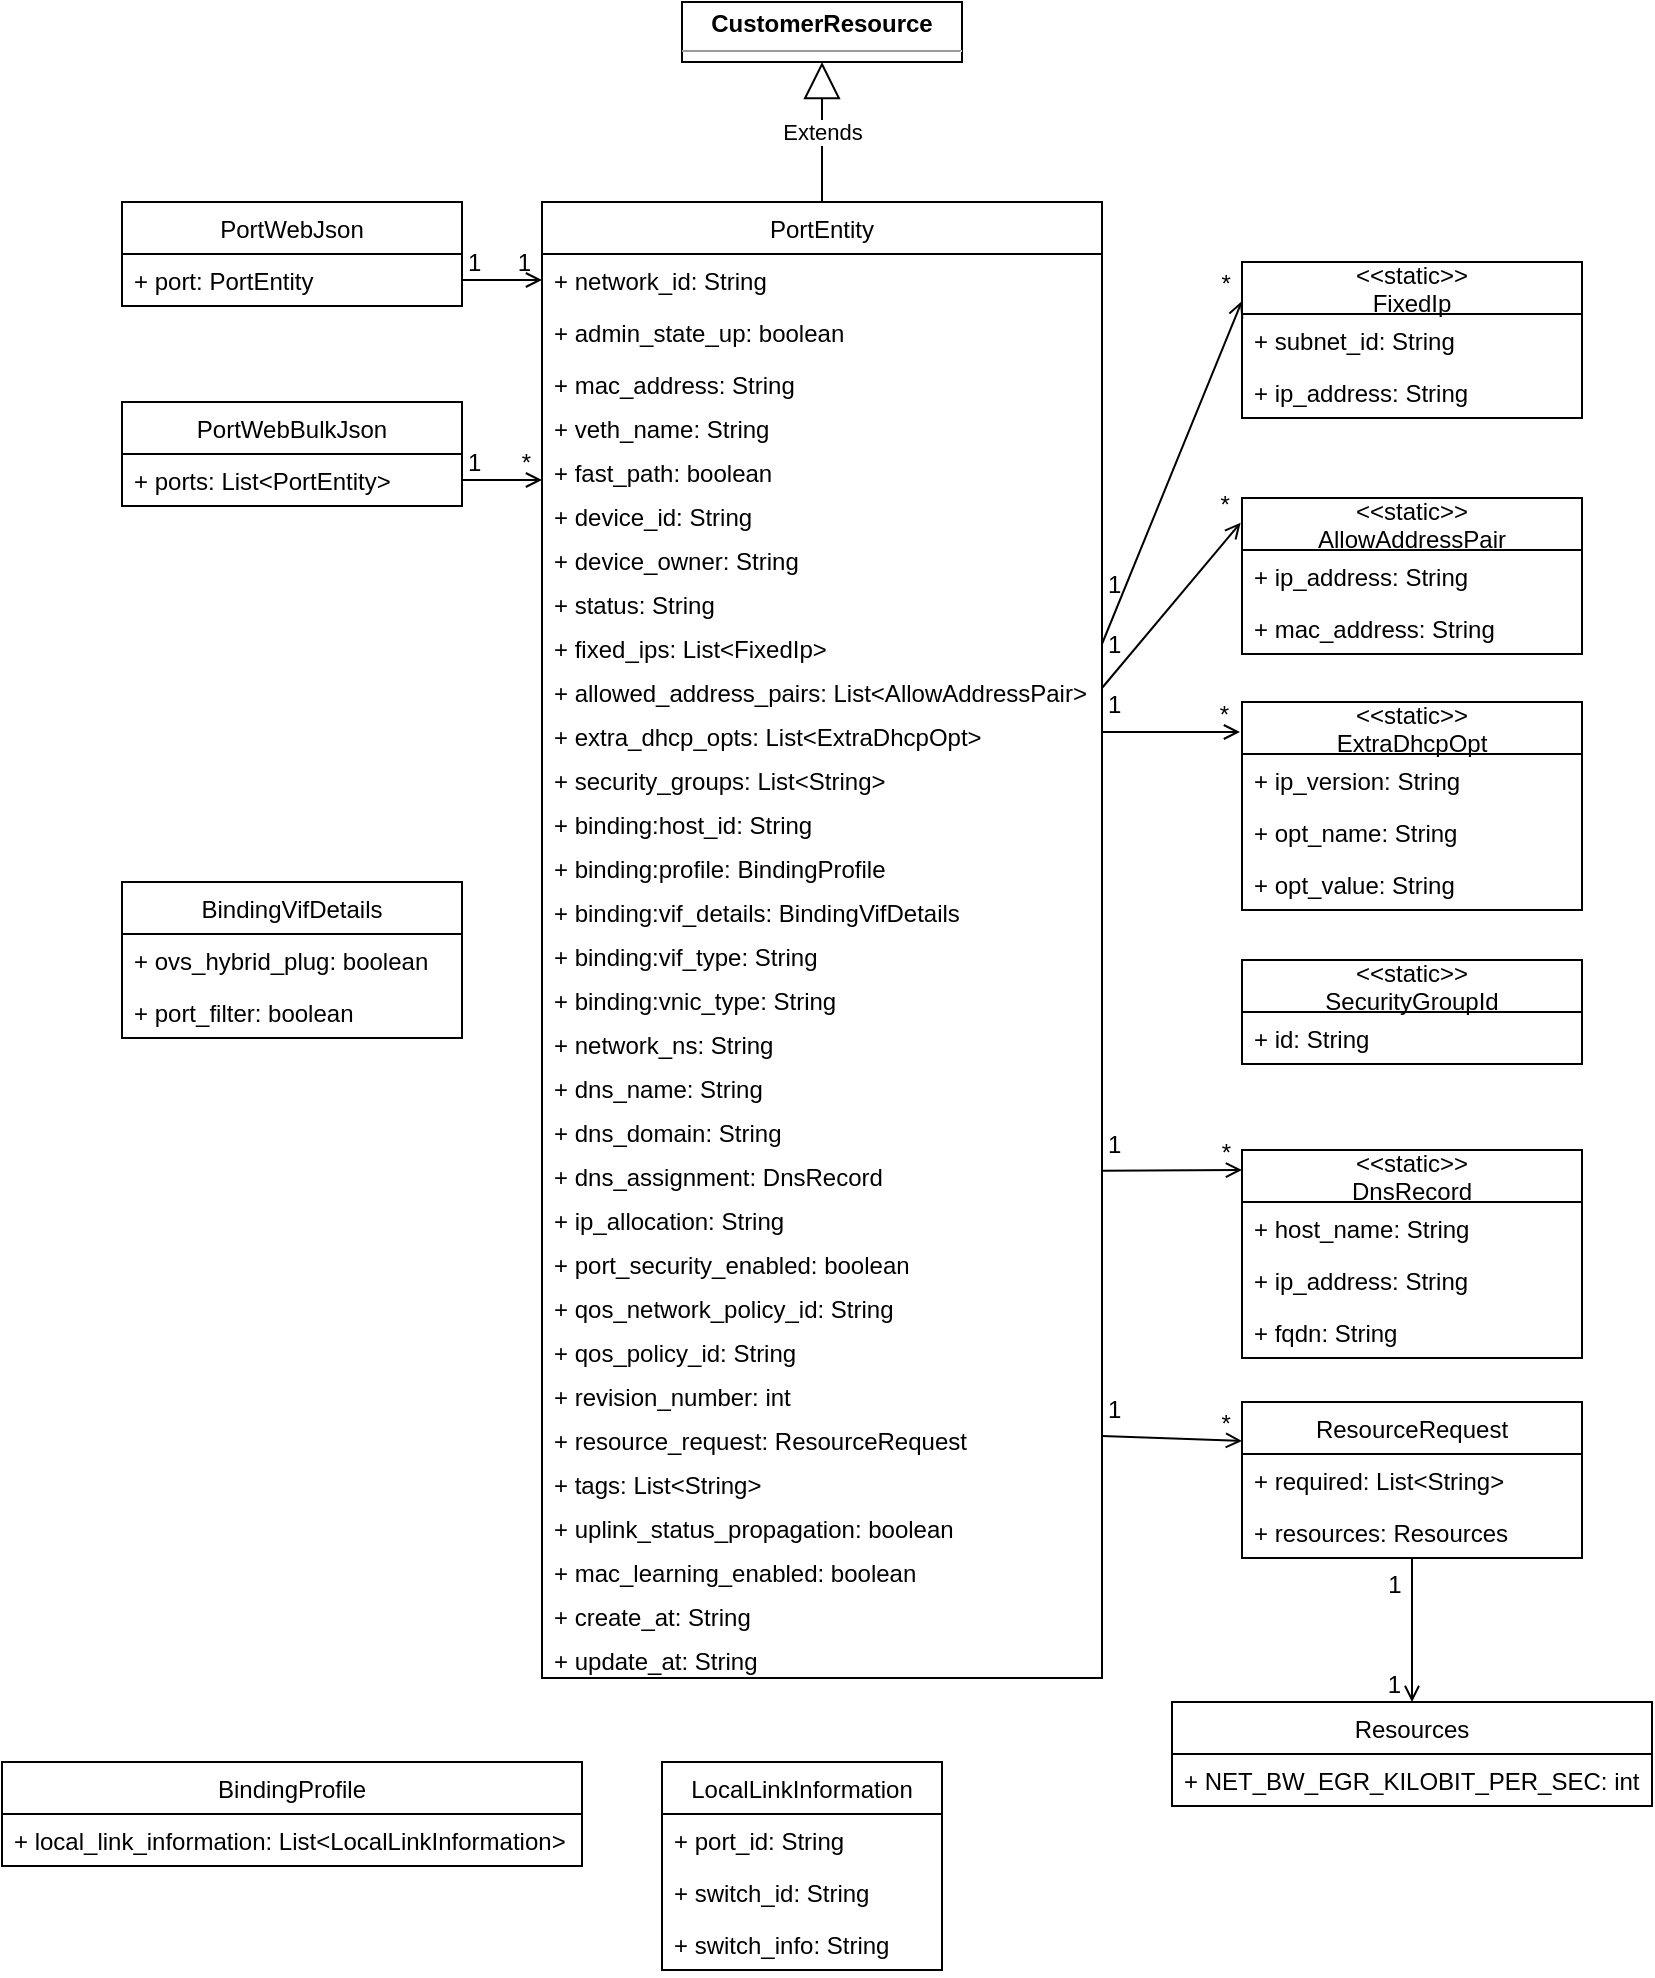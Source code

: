 <mxfile version="13.9.3" type="github">
  <diagram id="9fnl1yyOtG8HGjEEbUFA" name="Page-1">
    <mxGraphModel dx="869" dy="782" grid="1" gridSize="10" guides="1" tooltips="1" connect="1" arrows="1" fold="1" page="1" pageScale="1" pageWidth="850" pageHeight="1100" math="0" shadow="0">
      <root>
        <mxCell id="0" />
        <mxCell id="1" parent="0" />
        <mxCell id="BEwBUcMwAN_doqcmrtSP-1" value="PortEntity" style="swimlane;fontStyle=0;childLayout=stackLayout;horizontal=1;startSize=26;fillColor=none;horizontalStack=0;resizeParent=1;resizeParentMax=0;resizeLast=0;collapsible=1;marginBottom=0;" vertex="1" parent="1">
          <mxGeometry x="290" y="120" width="280" height="738" as="geometry">
            <mxRectangle x="290" y="120" width="80" height="26" as="alternateBounds" />
          </mxGeometry>
        </mxCell>
        <mxCell id="BEwBUcMwAN_doqcmrtSP-54" value="+ network_id: String" style="text;strokeColor=none;fillColor=none;align=left;verticalAlign=top;spacingLeft=4;spacingRight=4;overflow=hidden;rotatable=0;points=[[0,0.5],[1,0.5]];portConstraint=eastwest;" vertex="1" parent="BEwBUcMwAN_doqcmrtSP-1">
          <mxGeometry y="26" width="280" height="26" as="geometry" />
        </mxCell>
        <mxCell id="BEwBUcMwAN_doqcmrtSP-3" value="+ admin_state_up: boolean" style="text;strokeColor=none;fillColor=none;align=left;verticalAlign=top;spacingLeft=4;spacingRight=4;overflow=hidden;rotatable=0;points=[[0,0.5],[1,0.5]];portConstraint=eastwest;" vertex="1" parent="BEwBUcMwAN_doqcmrtSP-1">
          <mxGeometry y="52" width="280" height="26" as="geometry" />
        </mxCell>
        <mxCell id="BEwBUcMwAN_doqcmrtSP-4" value="+ mac_address: String&#xa;" style="text;strokeColor=none;fillColor=none;align=left;verticalAlign=top;spacingLeft=4;spacingRight=4;overflow=hidden;rotatable=0;points=[[0,0.5],[1,0.5]];portConstraint=eastwest;" vertex="1" parent="BEwBUcMwAN_doqcmrtSP-1">
          <mxGeometry y="78" width="280" height="22" as="geometry" />
        </mxCell>
        <mxCell id="BEwBUcMwAN_doqcmrtSP-5" value="+ veth_name: String&#xa;" style="text;strokeColor=none;fillColor=none;align=left;verticalAlign=top;spacingLeft=4;spacingRight=4;overflow=hidden;rotatable=0;points=[[0,0.5],[1,0.5]];portConstraint=eastwest;" vertex="1" parent="BEwBUcMwAN_doqcmrtSP-1">
          <mxGeometry y="100" width="280" height="22" as="geometry" />
        </mxCell>
        <mxCell id="BEwBUcMwAN_doqcmrtSP-6" value="+ fast_path: boolean&#xa;" style="text;strokeColor=none;fillColor=none;align=left;verticalAlign=top;spacingLeft=4;spacingRight=4;overflow=hidden;rotatable=0;points=[[0,0.5],[1,0.5]];portConstraint=eastwest;" vertex="1" parent="BEwBUcMwAN_doqcmrtSP-1">
          <mxGeometry y="122" width="280" height="22" as="geometry" />
        </mxCell>
        <mxCell id="BEwBUcMwAN_doqcmrtSP-7" value="+ device_id: String&#xa;" style="text;strokeColor=none;fillColor=none;align=left;verticalAlign=top;spacingLeft=4;spacingRight=4;overflow=hidden;rotatable=0;points=[[0,0.5],[1,0.5]];portConstraint=eastwest;" vertex="1" parent="BEwBUcMwAN_doqcmrtSP-1">
          <mxGeometry y="144" width="280" height="22" as="geometry" />
        </mxCell>
        <mxCell id="BEwBUcMwAN_doqcmrtSP-8" value="+ device_owner: String&#xa;" style="text;strokeColor=none;fillColor=none;align=left;verticalAlign=top;spacingLeft=4;spacingRight=4;overflow=hidden;rotatable=0;points=[[0,0.5],[1,0.5]];portConstraint=eastwest;" vertex="1" parent="BEwBUcMwAN_doqcmrtSP-1">
          <mxGeometry y="166" width="280" height="22" as="geometry" />
        </mxCell>
        <mxCell id="BEwBUcMwAN_doqcmrtSP-9" value="+ status: String&#xa;" style="text;strokeColor=none;fillColor=none;align=left;verticalAlign=top;spacingLeft=4;spacingRight=4;overflow=hidden;rotatable=0;points=[[0,0.5],[1,0.5]];portConstraint=eastwest;" vertex="1" parent="BEwBUcMwAN_doqcmrtSP-1">
          <mxGeometry y="188" width="280" height="22" as="geometry" />
        </mxCell>
        <mxCell id="BEwBUcMwAN_doqcmrtSP-10" value="+ fixed_ips: List&lt;FixedIp&gt;&#xa;" style="text;strokeColor=none;fillColor=none;align=left;verticalAlign=top;spacingLeft=4;spacingRight=4;overflow=hidden;rotatable=0;points=[[0,0.5],[1,0.5]];portConstraint=eastwest;" vertex="1" parent="BEwBUcMwAN_doqcmrtSP-1">
          <mxGeometry y="210" width="280" height="22" as="geometry" />
        </mxCell>
        <mxCell id="BEwBUcMwAN_doqcmrtSP-11" value="+ allowed_address_pairs: List&lt;AllowAddressPair&gt;&#xa;" style="text;strokeColor=none;fillColor=none;align=left;verticalAlign=top;spacingLeft=4;spacingRight=4;overflow=hidden;rotatable=0;points=[[0,0.5],[1,0.5]];portConstraint=eastwest;" vertex="1" parent="BEwBUcMwAN_doqcmrtSP-1">
          <mxGeometry y="232" width="280" height="22" as="geometry" />
        </mxCell>
        <mxCell id="BEwBUcMwAN_doqcmrtSP-12" value="+ extra_dhcp_opts: List&lt;ExtraDhcpOpt&gt;&#xa;" style="text;strokeColor=none;fillColor=none;align=left;verticalAlign=top;spacingLeft=4;spacingRight=4;overflow=hidden;rotatable=0;points=[[0,0.5],[1,0.5]];portConstraint=eastwest;" vertex="1" parent="BEwBUcMwAN_doqcmrtSP-1">
          <mxGeometry y="254" width="280" height="22" as="geometry" />
        </mxCell>
        <mxCell id="BEwBUcMwAN_doqcmrtSP-13" value="+ security_groups: List&lt;String&gt;&#xa;" style="text;strokeColor=none;fillColor=none;align=left;verticalAlign=top;spacingLeft=4;spacingRight=4;overflow=hidden;rotatable=0;points=[[0,0.5],[1,0.5]];portConstraint=eastwest;" vertex="1" parent="BEwBUcMwAN_doqcmrtSP-1">
          <mxGeometry y="276" width="280" height="22" as="geometry" />
        </mxCell>
        <mxCell id="BEwBUcMwAN_doqcmrtSP-14" value="+ binding:host_id: String" style="text;strokeColor=none;fillColor=none;align=left;verticalAlign=top;spacingLeft=4;spacingRight=4;overflow=hidden;rotatable=0;points=[[0,0.5],[1,0.5]];portConstraint=eastwest;" vertex="1" parent="BEwBUcMwAN_doqcmrtSP-1">
          <mxGeometry y="298" width="280" height="22" as="geometry" />
        </mxCell>
        <mxCell id="BEwBUcMwAN_doqcmrtSP-15" value="+ binding:profile: BindingProfile&#xa;" style="text;strokeColor=none;fillColor=none;align=left;verticalAlign=top;spacingLeft=4;spacingRight=4;overflow=hidden;rotatable=0;points=[[0,0.5],[1,0.5]];portConstraint=eastwest;" vertex="1" parent="BEwBUcMwAN_doqcmrtSP-1">
          <mxGeometry y="320" width="280" height="22" as="geometry" />
        </mxCell>
        <mxCell id="BEwBUcMwAN_doqcmrtSP-16" value="+ binding:vif_details: BindingVifDetails&#xa;" style="text;strokeColor=none;fillColor=none;align=left;verticalAlign=top;spacingLeft=4;spacingRight=4;overflow=hidden;rotatable=0;points=[[0,0.5],[1,0.5]];portConstraint=eastwest;" vertex="1" parent="BEwBUcMwAN_doqcmrtSP-1">
          <mxGeometry y="342" width="280" height="22" as="geometry" />
        </mxCell>
        <mxCell id="BEwBUcMwAN_doqcmrtSP-17" value="+ binding:vif_type: String&#xa;" style="text;strokeColor=none;fillColor=none;align=left;verticalAlign=top;spacingLeft=4;spacingRight=4;overflow=hidden;rotatable=0;points=[[0,0.5],[1,0.5]];portConstraint=eastwest;" vertex="1" parent="BEwBUcMwAN_doqcmrtSP-1">
          <mxGeometry y="364" width="280" height="22" as="geometry" />
        </mxCell>
        <mxCell id="BEwBUcMwAN_doqcmrtSP-18" value="+ binding:vnic_type: String&#xa;" style="text;strokeColor=none;fillColor=none;align=left;verticalAlign=top;spacingLeft=4;spacingRight=4;overflow=hidden;rotatable=0;points=[[0,0.5],[1,0.5]];portConstraint=eastwest;" vertex="1" parent="BEwBUcMwAN_doqcmrtSP-1">
          <mxGeometry y="386" width="280" height="22" as="geometry" />
        </mxCell>
        <mxCell id="BEwBUcMwAN_doqcmrtSP-19" value="+ network_ns: String&#xa;" style="text;strokeColor=none;fillColor=none;align=left;verticalAlign=top;spacingLeft=4;spacingRight=4;overflow=hidden;rotatable=0;points=[[0,0.5],[1,0.5]];portConstraint=eastwest;" vertex="1" parent="BEwBUcMwAN_doqcmrtSP-1">
          <mxGeometry y="408" width="280" height="22" as="geometry" />
        </mxCell>
        <mxCell id="BEwBUcMwAN_doqcmrtSP-20" value="+ dns_name: String&#xa;" style="text;strokeColor=none;fillColor=none;align=left;verticalAlign=top;spacingLeft=4;spacingRight=4;overflow=hidden;rotatable=0;points=[[0,0.5],[1,0.5]];portConstraint=eastwest;" vertex="1" parent="BEwBUcMwAN_doqcmrtSP-1">
          <mxGeometry y="430" width="280" height="22" as="geometry" />
        </mxCell>
        <mxCell id="BEwBUcMwAN_doqcmrtSP-21" value="+ dns_domain: String&#xa;" style="text;strokeColor=none;fillColor=none;align=left;verticalAlign=top;spacingLeft=4;spacingRight=4;overflow=hidden;rotatable=0;points=[[0,0.5],[1,0.5]];portConstraint=eastwest;" vertex="1" parent="BEwBUcMwAN_doqcmrtSP-1">
          <mxGeometry y="452" width="280" height="22" as="geometry" />
        </mxCell>
        <mxCell id="BEwBUcMwAN_doqcmrtSP-22" value="+ dns_assignment: DnsRecord&#xa;" style="text;strokeColor=none;fillColor=none;align=left;verticalAlign=top;spacingLeft=4;spacingRight=4;overflow=hidden;rotatable=0;points=[[0,0.5],[1,0.5]];portConstraint=eastwest;" vertex="1" parent="BEwBUcMwAN_doqcmrtSP-1">
          <mxGeometry y="474" width="280" height="22" as="geometry" />
        </mxCell>
        <mxCell id="BEwBUcMwAN_doqcmrtSP-23" value="+ ip_allocation: String" style="text;strokeColor=none;fillColor=none;align=left;verticalAlign=top;spacingLeft=4;spacingRight=4;overflow=hidden;rotatable=0;points=[[0,0.5],[1,0.5]];portConstraint=eastwest;" vertex="1" parent="BEwBUcMwAN_doqcmrtSP-1">
          <mxGeometry y="496" width="280" height="22" as="geometry" />
        </mxCell>
        <mxCell id="BEwBUcMwAN_doqcmrtSP-24" value="+ port_security_enabled: boolean" style="text;strokeColor=none;fillColor=none;align=left;verticalAlign=top;spacingLeft=4;spacingRight=4;overflow=hidden;rotatable=0;points=[[0,0.5],[1,0.5]];portConstraint=eastwest;" vertex="1" parent="BEwBUcMwAN_doqcmrtSP-1">
          <mxGeometry y="518" width="280" height="22" as="geometry" />
        </mxCell>
        <mxCell id="BEwBUcMwAN_doqcmrtSP-25" value="+ qos_network_policy_id: String" style="text;strokeColor=none;fillColor=none;align=left;verticalAlign=top;spacingLeft=4;spacingRight=4;overflow=hidden;rotatable=0;points=[[0,0.5],[1,0.5]];portConstraint=eastwest;" vertex="1" parent="BEwBUcMwAN_doqcmrtSP-1">
          <mxGeometry y="540" width="280" height="22" as="geometry" />
        </mxCell>
        <mxCell id="BEwBUcMwAN_doqcmrtSP-26" value="+ qos_policy_id: String&#xa;" style="text;strokeColor=none;fillColor=none;align=left;verticalAlign=top;spacingLeft=4;spacingRight=4;overflow=hidden;rotatable=0;points=[[0,0.5],[1,0.5]];portConstraint=eastwest;" vertex="1" parent="BEwBUcMwAN_doqcmrtSP-1">
          <mxGeometry y="562" width="280" height="22" as="geometry" />
        </mxCell>
        <mxCell id="BEwBUcMwAN_doqcmrtSP-31" value="+ revision_number: int&#xa;" style="text;strokeColor=none;fillColor=none;align=left;verticalAlign=top;spacingLeft=4;spacingRight=4;overflow=hidden;rotatable=0;points=[[0,0.5],[1,0.5]];portConstraint=eastwest;" vertex="1" parent="BEwBUcMwAN_doqcmrtSP-1">
          <mxGeometry y="584" width="280" height="22" as="geometry" />
        </mxCell>
        <mxCell id="BEwBUcMwAN_doqcmrtSP-32" value="+ resource_request: ResourceRequest" style="text;strokeColor=none;fillColor=none;align=left;verticalAlign=top;spacingLeft=4;spacingRight=4;overflow=hidden;rotatable=0;points=[[0,0.5],[1,0.5]];portConstraint=eastwest;" vertex="1" parent="BEwBUcMwAN_doqcmrtSP-1">
          <mxGeometry y="606" width="280" height="22" as="geometry" />
        </mxCell>
        <mxCell id="BEwBUcMwAN_doqcmrtSP-33" value="+ tags: List&lt;String&gt;&#xa;" style="text;strokeColor=none;fillColor=none;align=left;verticalAlign=top;spacingLeft=4;spacingRight=4;overflow=hidden;rotatable=0;points=[[0,0.5],[1,0.5]];portConstraint=eastwest;" vertex="1" parent="BEwBUcMwAN_doqcmrtSP-1">
          <mxGeometry y="628" width="280" height="22" as="geometry" />
        </mxCell>
        <mxCell id="BEwBUcMwAN_doqcmrtSP-34" value="+ uplink_status_propagation: boolean&#xa;" style="text;strokeColor=none;fillColor=none;align=left;verticalAlign=top;spacingLeft=4;spacingRight=4;overflow=hidden;rotatable=0;points=[[0,0.5],[1,0.5]];portConstraint=eastwest;" vertex="1" parent="BEwBUcMwAN_doqcmrtSP-1">
          <mxGeometry y="650" width="280" height="22" as="geometry" />
        </mxCell>
        <mxCell id="BEwBUcMwAN_doqcmrtSP-35" value="+ mac_learning_enabled: boolean&#xa;" style="text;strokeColor=none;fillColor=none;align=left;verticalAlign=top;spacingLeft=4;spacingRight=4;overflow=hidden;rotatable=0;points=[[0,0.5],[1,0.5]];portConstraint=eastwest;" vertex="1" parent="BEwBUcMwAN_doqcmrtSP-1">
          <mxGeometry y="672" width="280" height="22" as="geometry" />
        </mxCell>
        <mxCell id="BEwBUcMwAN_doqcmrtSP-38" value="+ create_at: String&#xa;" style="text;strokeColor=none;fillColor=none;align=left;verticalAlign=top;spacingLeft=4;spacingRight=4;overflow=hidden;rotatable=0;points=[[0,0.5],[1,0.5]];portConstraint=eastwest;" vertex="1" parent="BEwBUcMwAN_doqcmrtSP-1">
          <mxGeometry y="694" width="280" height="22" as="geometry" />
        </mxCell>
        <mxCell id="BEwBUcMwAN_doqcmrtSP-39" value="+ update_at: String&#xa;" style="text;strokeColor=none;fillColor=none;align=left;verticalAlign=top;spacingLeft=4;spacingRight=4;overflow=hidden;rotatable=0;points=[[0,0.5],[1,0.5]];portConstraint=eastwest;" vertex="1" parent="BEwBUcMwAN_doqcmrtSP-1">
          <mxGeometry y="716" width="280" height="22" as="geometry" />
        </mxCell>
        <mxCell id="BEwBUcMwAN_doqcmrtSP-40" value="Extends" style="endArrow=block;endSize=16;endFill=0;html=1;exitX=0.5;exitY=0;exitDx=0;exitDy=0;entryX=0.5;entryY=1;entryDx=0;entryDy=0;" edge="1" parent="1" source="BEwBUcMwAN_doqcmrtSP-1" target="BEwBUcMwAN_doqcmrtSP-46">
          <mxGeometry width="160" relative="1" as="geometry">
            <mxPoint x="300" y="30" as="sourcePoint" />
            <mxPoint x="405" y="40" as="targetPoint" />
          </mxGeometry>
        </mxCell>
        <mxCell id="BEwBUcMwAN_doqcmrtSP-41" value="PortWebJson" style="swimlane;fontStyle=0;childLayout=stackLayout;horizontal=1;startSize=26;fillColor=none;horizontalStack=0;resizeParent=1;resizeParentMax=0;resizeLast=0;collapsible=1;marginBottom=0;" vertex="1" parent="1">
          <mxGeometry x="80" y="120" width="170" height="52" as="geometry" />
        </mxCell>
        <mxCell id="BEwBUcMwAN_doqcmrtSP-42" value="+ port: PortEntity" style="text;strokeColor=none;fillColor=none;align=left;verticalAlign=top;spacingLeft=4;spacingRight=4;overflow=hidden;rotatable=0;points=[[0,0.5],[1,0.5]];portConstraint=eastwest;" vertex="1" parent="BEwBUcMwAN_doqcmrtSP-41">
          <mxGeometry y="26" width="170" height="26" as="geometry" />
        </mxCell>
        <mxCell id="BEwBUcMwAN_doqcmrtSP-43" value="" style="endArrow=open;shadow=0;strokeWidth=1;rounded=0;endFill=1;edgeStyle=elbowEdgeStyle;elbow=vertical;" edge="1" parent="1" source="BEwBUcMwAN_doqcmrtSP-42" target="BEwBUcMwAN_doqcmrtSP-1">
          <mxGeometry x="0.5" y="41" relative="1" as="geometry">
            <mxPoint x="160" y="200" as="sourcePoint" />
            <mxPoint x="260" y="200" as="targetPoint" />
            <mxPoint x="-40" y="32" as="offset" />
            <Array as="points">
              <mxPoint x="260" y="159" />
              <mxPoint x="250" y="180" />
              <mxPoint x="270" y="159" />
              <mxPoint x="260" y="139" />
              <mxPoint x="280" y="85" />
            </Array>
          </mxGeometry>
        </mxCell>
        <mxCell id="BEwBUcMwAN_doqcmrtSP-44" value="1" style="resizable=0;align=left;verticalAlign=bottom;labelBackgroundColor=none;fontSize=12;" connectable="0" vertex="1" parent="BEwBUcMwAN_doqcmrtSP-43">
          <mxGeometry x="-1" relative="1" as="geometry">
            <mxPoint x="1" as="offset" />
          </mxGeometry>
        </mxCell>
        <mxCell id="BEwBUcMwAN_doqcmrtSP-45" value="1" style="resizable=0;align=right;verticalAlign=bottom;labelBackgroundColor=none;fontSize=12;" connectable="0" vertex="1" parent="BEwBUcMwAN_doqcmrtSP-43">
          <mxGeometry x="1" relative="1" as="geometry">
            <mxPoint x="-4" as="offset" />
          </mxGeometry>
        </mxCell>
        <mxCell id="BEwBUcMwAN_doqcmrtSP-46" value="&lt;p style=&quot;margin: 0px ; margin-top: 4px ; text-align: center&quot;&gt;&lt;b&gt;CustomerResource&lt;/b&gt;&lt;/p&gt;&lt;hr size=&quot;1&quot;&gt;&lt;div style=&quot;height: 2px&quot;&gt;&lt;/div&gt;" style="verticalAlign=top;align=left;overflow=fill;fontSize=12;fontFamily=Helvetica;html=1;" vertex="1" parent="1">
          <mxGeometry x="360" y="20" width="140" height="30" as="geometry" />
        </mxCell>
        <mxCell id="BEwBUcMwAN_doqcmrtSP-47" value="PortWebBulkJson" style="swimlane;fontStyle=0;childLayout=stackLayout;horizontal=1;startSize=26;fillColor=none;horizontalStack=0;resizeParent=1;resizeParentMax=0;resizeLast=0;collapsible=1;marginBottom=0;" vertex="1" parent="1">
          <mxGeometry x="80" y="220" width="170" height="52" as="geometry" />
        </mxCell>
        <mxCell id="BEwBUcMwAN_doqcmrtSP-48" value="+ ports: List&lt;PortEntity&gt;" style="text;strokeColor=none;fillColor=none;align=left;verticalAlign=top;spacingLeft=4;spacingRight=4;overflow=hidden;rotatable=0;points=[[0,0.5],[1,0.5]];portConstraint=eastwest;" vertex="1" parent="BEwBUcMwAN_doqcmrtSP-47">
          <mxGeometry y="26" width="170" height="26" as="geometry" />
        </mxCell>
        <mxCell id="BEwBUcMwAN_doqcmrtSP-49" value="" style="endArrow=open;shadow=0;strokeWidth=1;rounded=0;endFill=1;edgeStyle=elbowEdgeStyle;elbow=vertical;" edge="1" parent="1" source="BEwBUcMwAN_doqcmrtSP-48" target="BEwBUcMwAN_doqcmrtSP-1">
          <mxGeometry x="0.5" y="41" relative="1" as="geometry">
            <mxPoint x="260" y="169" as="sourcePoint" />
            <mxPoint x="300" y="169" as="targetPoint" />
            <mxPoint x="-40" y="32" as="offset" />
            <Array as="points">
              <mxPoint x="280" y="259" />
              <mxPoint x="260" y="190" />
              <mxPoint x="280" y="169" />
              <mxPoint x="270" y="149" />
              <mxPoint x="290" y="95" />
            </Array>
          </mxGeometry>
        </mxCell>
        <mxCell id="BEwBUcMwAN_doqcmrtSP-50" value="1" style="resizable=0;align=left;verticalAlign=bottom;labelBackgroundColor=none;fontSize=12;" connectable="0" vertex="1" parent="BEwBUcMwAN_doqcmrtSP-49">
          <mxGeometry x="-1" relative="1" as="geometry">
            <mxPoint x="1" as="offset" />
          </mxGeometry>
        </mxCell>
        <mxCell id="BEwBUcMwAN_doqcmrtSP-51" value="*" style="resizable=0;align=right;verticalAlign=bottom;labelBackgroundColor=none;fontSize=12;" connectable="0" vertex="1" parent="BEwBUcMwAN_doqcmrtSP-49">
          <mxGeometry x="1" relative="1" as="geometry">
            <mxPoint x="-4" as="offset" />
          </mxGeometry>
        </mxCell>
        <mxCell id="BEwBUcMwAN_doqcmrtSP-55" value="&lt;&lt;static&gt;&gt;&#xa;FixedIp" style="swimlane;fontStyle=0;childLayout=stackLayout;horizontal=1;startSize=26;fillColor=none;horizontalStack=0;resizeParent=1;resizeParentMax=0;resizeLast=0;collapsible=1;marginBottom=0;" vertex="1" parent="1">
          <mxGeometry x="640" y="150" width="170" height="78" as="geometry" />
        </mxCell>
        <mxCell id="BEwBUcMwAN_doqcmrtSP-56" value="+ subnet_id: String" style="text;strokeColor=none;fillColor=none;align=left;verticalAlign=top;spacingLeft=4;spacingRight=4;overflow=hidden;rotatable=0;points=[[0,0.5],[1,0.5]];portConstraint=eastwest;" vertex="1" parent="BEwBUcMwAN_doqcmrtSP-55">
          <mxGeometry y="26" width="170" height="26" as="geometry" />
        </mxCell>
        <mxCell id="BEwBUcMwAN_doqcmrtSP-57" value="+ ip_address: String" style="text;strokeColor=none;fillColor=none;align=left;verticalAlign=top;spacingLeft=4;spacingRight=4;overflow=hidden;rotatable=0;points=[[0,0.5],[1,0.5]];portConstraint=eastwest;" vertex="1" parent="BEwBUcMwAN_doqcmrtSP-55">
          <mxGeometry y="52" width="170" height="26" as="geometry" />
        </mxCell>
        <mxCell id="BEwBUcMwAN_doqcmrtSP-58" value="&lt;&lt;static&gt;&gt;&#xa;AllowAddressPair" style="swimlane;fontStyle=0;childLayout=stackLayout;horizontal=1;startSize=26;fillColor=none;horizontalStack=0;resizeParent=1;resizeParentMax=0;resizeLast=0;collapsible=1;marginBottom=0;" vertex="1" parent="1">
          <mxGeometry x="640" y="268" width="170" height="78" as="geometry" />
        </mxCell>
        <mxCell id="BEwBUcMwAN_doqcmrtSP-60" value="+ ip_address: String" style="text;strokeColor=none;fillColor=none;align=left;verticalAlign=top;spacingLeft=4;spacingRight=4;overflow=hidden;rotatable=0;points=[[0,0.5],[1,0.5]];portConstraint=eastwest;" vertex="1" parent="BEwBUcMwAN_doqcmrtSP-58">
          <mxGeometry y="26" width="170" height="26" as="geometry" />
        </mxCell>
        <mxCell id="BEwBUcMwAN_doqcmrtSP-59" value="+ mac_address: String" style="text;strokeColor=none;fillColor=none;align=left;verticalAlign=top;spacingLeft=4;spacingRight=4;overflow=hidden;rotatable=0;points=[[0,0.5],[1,0.5]];portConstraint=eastwest;" vertex="1" parent="BEwBUcMwAN_doqcmrtSP-58">
          <mxGeometry y="52" width="170" height="26" as="geometry" />
        </mxCell>
        <mxCell id="BEwBUcMwAN_doqcmrtSP-61" value="&lt;&lt;static&gt;&gt;&#xa;ExtraDhcpOpt" style="swimlane;fontStyle=0;childLayout=stackLayout;horizontal=1;startSize=26;fillColor=none;horizontalStack=0;resizeParent=1;resizeParentMax=0;resizeLast=0;collapsible=1;marginBottom=0;" vertex="1" parent="1">
          <mxGeometry x="640" y="370" width="170" height="104" as="geometry" />
        </mxCell>
        <mxCell id="BEwBUcMwAN_doqcmrtSP-62" value="+ ip_version: String" style="text;strokeColor=none;fillColor=none;align=left;verticalAlign=top;spacingLeft=4;spacingRight=4;overflow=hidden;rotatable=0;points=[[0,0.5],[1,0.5]];portConstraint=eastwest;" vertex="1" parent="BEwBUcMwAN_doqcmrtSP-61">
          <mxGeometry y="26" width="170" height="26" as="geometry" />
        </mxCell>
        <mxCell id="BEwBUcMwAN_doqcmrtSP-63" value="+ opt_name: String" style="text;strokeColor=none;fillColor=none;align=left;verticalAlign=top;spacingLeft=4;spacingRight=4;overflow=hidden;rotatable=0;points=[[0,0.5],[1,0.5]];portConstraint=eastwest;" vertex="1" parent="BEwBUcMwAN_doqcmrtSP-61">
          <mxGeometry y="52" width="170" height="26" as="geometry" />
        </mxCell>
        <mxCell id="BEwBUcMwAN_doqcmrtSP-64" value="+ opt_value: String" style="text;strokeColor=none;fillColor=none;align=left;verticalAlign=top;spacingLeft=4;spacingRight=4;overflow=hidden;rotatable=0;points=[[0,0.5],[1,0.5]];portConstraint=eastwest;" vertex="1" parent="BEwBUcMwAN_doqcmrtSP-61">
          <mxGeometry y="78" width="170" height="26" as="geometry" />
        </mxCell>
        <mxCell id="BEwBUcMwAN_doqcmrtSP-65" value="&lt;&lt;static&gt;&gt;&#xa;SecurityGroupId" style="swimlane;fontStyle=0;childLayout=stackLayout;horizontal=1;startSize=26;fillColor=none;horizontalStack=0;resizeParent=1;resizeParentMax=0;resizeLast=0;collapsible=1;marginBottom=0;" vertex="1" parent="1">
          <mxGeometry x="640" y="499" width="170" height="52" as="geometry" />
        </mxCell>
        <mxCell id="BEwBUcMwAN_doqcmrtSP-66" value="+ id: String" style="text;strokeColor=none;fillColor=none;align=left;verticalAlign=top;spacingLeft=4;spacingRight=4;overflow=hidden;rotatable=0;points=[[0,0.5],[1,0.5]];portConstraint=eastwest;" vertex="1" parent="BEwBUcMwAN_doqcmrtSP-65">
          <mxGeometry y="26" width="170" height="26" as="geometry" />
        </mxCell>
        <mxCell id="BEwBUcMwAN_doqcmrtSP-68" value="&lt;&lt;static&gt;&gt;&#xa;DnsRecord" style="swimlane;fontStyle=0;childLayout=stackLayout;horizontal=1;startSize=26;fillColor=none;horizontalStack=0;resizeParent=1;resizeParentMax=0;resizeLast=0;collapsible=1;marginBottom=0;" vertex="1" parent="1">
          <mxGeometry x="640" y="594" width="170" height="104" as="geometry" />
        </mxCell>
        <mxCell id="BEwBUcMwAN_doqcmrtSP-69" value="+ host_name: String" style="text;strokeColor=none;fillColor=none;align=left;verticalAlign=top;spacingLeft=4;spacingRight=4;overflow=hidden;rotatable=0;points=[[0,0.5],[1,0.5]];portConstraint=eastwest;" vertex="1" parent="BEwBUcMwAN_doqcmrtSP-68">
          <mxGeometry y="26" width="170" height="26" as="geometry" />
        </mxCell>
        <mxCell id="BEwBUcMwAN_doqcmrtSP-70" value="+ ip_address: String" style="text;strokeColor=none;fillColor=none;align=left;verticalAlign=top;spacingLeft=4;spacingRight=4;overflow=hidden;rotatable=0;points=[[0,0.5],[1,0.5]];portConstraint=eastwest;" vertex="1" parent="BEwBUcMwAN_doqcmrtSP-68">
          <mxGeometry y="52" width="170" height="26" as="geometry" />
        </mxCell>
        <mxCell id="BEwBUcMwAN_doqcmrtSP-71" value="+ fqdn: String" style="text;strokeColor=none;fillColor=none;align=left;verticalAlign=top;spacingLeft=4;spacingRight=4;overflow=hidden;rotatable=0;points=[[0,0.5],[1,0.5]];portConstraint=eastwest;" vertex="1" parent="BEwBUcMwAN_doqcmrtSP-68">
          <mxGeometry y="78" width="170" height="26" as="geometry" />
        </mxCell>
        <mxCell id="BEwBUcMwAN_doqcmrtSP-72" value="BindingProfile" style="swimlane;fontStyle=0;childLayout=stackLayout;horizontal=1;startSize=26;fillColor=none;horizontalStack=0;resizeParent=1;resizeParentMax=0;resizeLast=0;collapsible=1;marginBottom=0;" vertex="1" parent="1">
          <mxGeometry x="20" y="900" width="290" height="52" as="geometry" />
        </mxCell>
        <mxCell id="BEwBUcMwAN_doqcmrtSP-73" value="+ local_link_information: List&lt;LocalLinkInformation&gt;" style="text;strokeColor=none;fillColor=none;align=left;verticalAlign=top;spacingLeft=4;spacingRight=4;overflow=hidden;rotatable=0;points=[[0,0.5],[1,0.5]];portConstraint=eastwest;" vertex="1" parent="BEwBUcMwAN_doqcmrtSP-72">
          <mxGeometry y="26" width="290" height="26" as="geometry" />
        </mxCell>
        <mxCell id="BEwBUcMwAN_doqcmrtSP-74" value="LocalLinkInformation" style="swimlane;fontStyle=0;childLayout=stackLayout;horizontal=1;startSize=26;fillColor=none;horizontalStack=0;resizeParent=1;resizeParentMax=0;resizeLast=0;collapsible=1;marginBottom=0;" vertex="1" parent="1">
          <mxGeometry x="350" y="900" width="140" height="104" as="geometry" />
        </mxCell>
        <mxCell id="BEwBUcMwAN_doqcmrtSP-75" value="+ port_id: String" style="text;strokeColor=none;fillColor=none;align=left;verticalAlign=top;spacingLeft=4;spacingRight=4;overflow=hidden;rotatable=0;points=[[0,0.5],[1,0.5]];portConstraint=eastwest;" vertex="1" parent="BEwBUcMwAN_doqcmrtSP-74">
          <mxGeometry y="26" width="140" height="26" as="geometry" />
        </mxCell>
        <mxCell id="BEwBUcMwAN_doqcmrtSP-76" value="+ switch_id: String" style="text;strokeColor=none;fillColor=none;align=left;verticalAlign=top;spacingLeft=4;spacingRight=4;overflow=hidden;rotatable=0;points=[[0,0.5],[1,0.5]];portConstraint=eastwest;" vertex="1" parent="BEwBUcMwAN_doqcmrtSP-74">
          <mxGeometry y="52" width="140" height="26" as="geometry" />
        </mxCell>
        <mxCell id="BEwBUcMwAN_doqcmrtSP-77" value="+ switch_info: String" style="text;strokeColor=none;fillColor=none;align=left;verticalAlign=top;spacingLeft=4;spacingRight=4;overflow=hidden;rotatable=0;points=[[0,0.5],[1,0.5]];portConstraint=eastwest;" vertex="1" parent="BEwBUcMwAN_doqcmrtSP-74">
          <mxGeometry y="78" width="140" height="26" as="geometry" />
        </mxCell>
        <mxCell id="BEwBUcMwAN_doqcmrtSP-78" value="BindingVifDetails" style="swimlane;fontStyle=0;childLayout=stackLayout;horizontal=1;startSize=26;fillColor=none;horizontalStack=0;resizeParent=1;resizeParentMax=0;resizeLast=0;collapsible=1;marginBottom=0;" vertex="1" parent="1">
          <mxGeometry x="80" y="460" width="170" height="78" as="geometry" />
        </mxCell>
        <mxCell id="BEwBUcMwAN_doqcmrtSP-79" value="+ ovs_hybrid_plug: boolean" style="text;strokeColor=none;fillColor=none;align=left;verticalAlign=top;spacingLeft=4;spacingRight=4;overflow=hidden;rotatable=0;points=[[0,0.5],[1,0.5]];portConstraint=eastwest;" vertex="1" parent="BEwBUcMwAN_doqcmrtSP-78">
          <mxGeometry y="26" width="170" height="26" as="geometry" />
        </mxCell>
        <mxCell id="BEwBUcMwAN_doqcmrtSP-80" value="+ port_filter: boolean" style="text;strokeColor=none;fillColor=none;align=left;verticalAlign=top;spacingLeft=4;spacingRight=4;overflow=hidden;rotatable=0;points=[[0,0.5],[1,0.5]];portConstraint=eastwest;" vertex="1" parent="BEwBUcMwAN_doqcmrtSP-78">
          <mxGeometry y="52" width="170" height="26" as="geometry" />
        </mxCell>
        <mxCell id="BEwBUcMwAN_doqcmrtSP-81" value="" style="endArrow=open;shadow=0;strokeWidth=1;rounded=0;endFill=1;elbow=vertical;entryX=0;entryY=0.25;entryDx=0;entryDy=0;exitX=1;exitY=0.5;exitDx=0;exitDy=0;" edge="1" parent="1" source="BEwBUcMwAN_doqcmrtSP-10" target="BEwBUcMwAN_doqcmrtSP-55">
          <mxGeometry x="0.5" y="41" relative="1" as="geometry">
            <mxPoint x="580" y="208.41" as="sourcePoint" />
            <mxPoint x="620" y="208.41" as="targetPoint" />
            <mxPoint x="-40" y="32" as="offset" />
          </mxGeometry>
        </mxCell>
        <mxCell id="BEwBUcMwAN_doqcmrtSP-82" value="1" style="resizable=0;align=left;verticalAlign=bottom;labelBackgroundColor=none;fontSize=12;" connectable="0" vertex="1" parent="BEwBUcMwAN_doqcmrtSP-81">
          <mxGeometry x="-1" relative="1" as="geometry">
            <mxPoint x="1" y="-21" as="offset" />
          </mxGeometry>
        </mxCell>
        <mxCell id="BEwBUcMwAN_doqcmrtSP-83" value="*" style="resizable=0;align=right;verticalAlign=bottom;labelBackgroundColor=none;fontSize=12;" connectable="0" vertex="1" parent="BEwBUcMwAN_doqcmrtSP-81">
          <mxGeometry x="1" relative="1" as="geometry">
            <mxPoint x="-4" as="offset" />
          </mxGeometry>
        </mxCell>
        <mxCell id="BEwBUcMwAN_doqcmrtSP-84" value="" style="endArrow=open;shadow=0;strokeWidth=1;rounded=0;endFill=1;elbow=vertical;entryX=-0.004;entryY=0.158;entryDx=0;entryDy=0;entryPerimeter=0;exitX=1;exitY=0.5;exitDx=0;exitDy=0;" edge="1" parent="1" source="BEwBUcMwAN_doqcmrtSP-11" target="BEwBUcMwAN_doqcmrtSP-58">
          <mxGeometry x="0.5" y="41" relative="1" as="geometry">
            <mxPoint x="570.0" y="371.5" as="sourcePoint" />
            <mxPoint x="640.0" y="200" as="targetPoint" />
            <mxPoint x="-40" y="32" as="offset" />
          </mxGeometry>
        </mxCell>
        <mxCell id="BEwBUcMwAN_doqcmrtSP-85" value="1" style="resizable=0;align=left;verticalAlign=bottom;labelBackgroundColor=none;fontSize=12;" connectable="0" vertex="1" parent="BEwBUcMwAN_doqcmrtSP-84">
          <mxGeometry x="-1" relative="1" as="geometry">
            <mxPoint x="1" y="-13" as="offset" />
          </mxGeometry>
        </mxCell>
        <mxCell id="BEwBUcMwAN_doqcmrtSP-86" value="*" style="resizable=0;align=right;verticalAlign=bottom;labelBackgroundColor=none;fontSize=12;" connectable="0" vertex="1" parent="BEwBUcMwAN_doqcmrtSP-84">
          <mxGeometry x="1" relative="1" as="geometry">
            <mxPoint x="-4" as="offset" />
          </mxGeometry>
        </mxCell>
        <mxCell id="BEwBUcMwAN_doqcmrtSP-87" value="" style="endArrow=open;shadow=0;strokeWidth=1;rounded=0;endFill=1;elbow=vertical;exitX=1;exitY=0.5;exitDx=0;exitDy=0;" edge="1" parent="1" source="BEwBUcMwAN_doqcmrtSP-12">
          <mxGeometry x="0.5" y="41" relative="1" as="geometry">
            <mxPoint x="570.0" y="460" as="sourcePoint" />
            <mxPoint x="639" y="385" as="targetPoint" />
            <mxPoint x="-40" y="32" as="offset" />
          </mxGeometry>
        </mxCell>
        <mxCell id="BEwBUcMwAN_doqcmrtSP-88" value="1" style="resizable=0;align=left;verticalAlign=bottom;labelBackgroundColor=none;fontSize=12;" connectable="0" vertex="1" parent="BEwBUcMwAN_doqcmrtSP-87">
          <mxGeometry x="-1" relative="1" as="geometry">
            <mxPoint x="1" y="-5" as="offset" />
          </mxGeometry>
        </mxCell>
        <mxCell id="BEwBUcMwAN_doqcmrtSP-89" value="*" style="resizable=0;align=right;verticalAlign=bottom;labelBackgroundColor=none;fontSize=12;" connectable="0" vertex="1" parent="BEwBUcMwAN_doqcmrtSP-87">
          <mxGeometry x="1" relative="1" as="geometry">
            <mxPoint x="-4" as="offset" />
          </mxGeometry>
        </mxCell>
        <mxCell id="BEwBUcMwAN_doqcmrtSP-90" value="" style="endArrow=open;shadow=0;strokeWidth=1;rounded=0;endFill=1;elbow=vertical;entryX=0;entryY=0.096;entryDx=0;entryDy=0;entryPerimeter=0;" edge="1" parent="1" source="BEwBUcMwAN_doqcmrtSP-22" target="BEwBUcMwAN_doqcmrtSP-68">
          <mxGeometry x="0.5" y="41" relative="1" as="geometry">
            <mxPoint x="570.0" y="602.68" as="sourcePoint" />
            <mxPoint x="639.32" y="520.004" as="targetPoint" />
            <mxPoint x="-40" y="32" as="offset" />
          </mxGeometry>
        </mxCell>
        <mxCell id="BEwBUcMwAN_doqcmrtSP-91" value="1" style="resizable=0;align=left;verticalAlign=bottom;labelBackgroundColor=none;fontSize=12;" connectable="0" vertex="1" parent="BEwBUcMwAN_doqcmrtSP-90">
          <mxGeometry x="-1" relative="1" as="geometry">
            <mxPoint x="1" y="-4.32" as="offset" />
          </mxGeometry>
        </mxCell>
        <mxCell id="BEwBUcMwAN_doqcmrtSP-92" value="*" style="resizable=0;align=right;verticalAlign=bottom;labelBackgroundColor=none;fontSize=12;" connectable="0" vertex="1" parent="BEwBUcMwAN_doqcmrtSP-90">
          <mxGeometry x="1" relative="1" as="geometry">
            <mxPoint x="-4" as="offset" />
          </mxGeometry>
        </mxCell>
        <mxCell id="BEwBUcMwAN_doqcmrtSP-93" value="ResourceRequest" style="swimlane;fontStyle=0;childLayout=stackLayout;horizontal=1;startSize=26;fillColor=none;horizontalStack=0;resizeParent=1;resizeParentMax=0;resizeLast=0;collapsible=1;marginBottom=0;" vertex="1" parent="1">
          <mxGeometry x="640" y="720" width="170" height="78" as="geometry" />
        </mxCell>
        <mxCell id="BEwBUcMwAN_doqcmrtSP-94" value="+ required: List&lt;String&gt;" style="text;strokeColor=none;fillColor=none;align=left;verticalAlign=top;spacingLeft=4;spacingRight=4;overflow=hidden;rotatable=0;points=[[0,0.5],[1,0.5]];portConstraint=eastwest;" vertex="1" parent="BEwBUcMwAN_doqcmrtSP-93">
          <mxGeometry y="26" width="170" height="26" as="geometry" />
        </mxCell>
        <mxCell id="BEwBUcMwAN_doqcmrtSP-95" value="+ resources: Resources" style="text;strokeColor=none;fillColor=none;align=left;verticalAlign=top;spacingLeft=4;spacingRight=4;overflow=hidden;rotatable=0;points=[[0,0.5],[1,0.5]];portConstraint=eastwest;" vertex="1" parent="BEwBUcMwAN_doqcmrtSP-93">
          <mxGeometry y="52" width="170" height="26" as="geometry" />
        </mxCell>
        <mxCell id="BEwBUcMwAN_doqcmrtSP-96" value="" style="endArrow=open;shadow=0;strokeWidth=1;rounded=0;endFill=1;elbow=vertical;exitX=1;exitY=0.5;exitDx=0;exitDy=0;entryX=0;entryY=0.25;entryDx=0;entryDy=0;" edge="1" parent="1" source="BEwBUcMwAN_doqcmrtSP-32" target="BEwBUcMwAN_doqcmrtSP-93">
          <mxGeometry x="0.5" y="41" relative="1" as="geometry">
            <mxPoint x="570.0" y="740.343" as="sourcePoint" />
            <mxPoint x="637" y="732" as="targetPoint" />
            <mxPoint x="-40" y="32" as="offset" />
          </mxGeometry>
        </mxCell>
        <mxCell id="BEwBUcMwAN_doqcmrtSP-97" value="1" style="resizable=0;align=left;verticalAlign=bottom;labelBackgroundColor=none;fontSize=12;" connectable="0" vertex="1" parent="BEwBUcMwAN_doqcmrtSP-96">
          <mxGeometry x="-1" relative="1" as="geometry">
            <mxPoint x="1" y="-4.32" as="offset" />
          </mxGeometry>
        </mxCell>
        <mxCell id="BEwBUcMwAN_doqcmrtSP-98" value="*" style="resizable=0;align=right;verticalAlign=bottom;labelBackgroundColor=none;fontSize=12;" connectable="0" vertex="1" parent="BEwBUcMwAN_doqcmrtSP-96">
          <mxGeometry x="1" relative="1" as="geometry">
            <mxPoint x="-4" as="offset" />
          </mxGeometry>
        </mxCell>
        <mxCell id="BEwBUcMwAN_doqcmrtSP-99" value="Resources" style="swimlane;fontStyle=0;childLayout=stackLayout;horizontal=1;startSize=26;fillColor=none;horizontalStack=0;resizeParent=1;resizeParentMax=0;resizeLast=0;collapsible=1;marginBottom=0;" vertex="1" parent="1">
          <mxGeometry x="605" y="870" width="240" height="52" as="geometry" />
        </mxCell>
        <mxCell id="BEwBUcMwAN_doqcmrtSP-100" value="+ NET_BW_EGR_KILOBIT_PER_SEC: int" style="text;strokeColor=none;fillColor=none;align=left;verticalAlign=top;spacingLeft=4;spacingRight=4;overflow=hidden;rotatable=0;points=[[0,0.5],[1,0.5]];portConstraint=eastwest;" vertex="1" parent="BEwBUcMwAN_doqcmrtSP-99">
          <mxGeometry y="26" width="240" height="26" as="geometry" />
        </mxCell>
        <mxCell id="BEwBUcMwAN_doqcmrtSP-101" value="" style="endArrow=open;shadow=0;strokeWidth=1;rounded=0;endFill=1;elbow=vertical;entryX=0.5;entryY=0;entryDx=0;entryDy=0;" edge="1" parent="1" source="BEwBUcMwAN_doqcmrtSP-95" target="BEwBUcMwAN_doqcmrtSP-99">
          <mxGeometry x="0.5" y="41" relative="1" as="geometry">
            <mxPoint x="590.0" y="810.0" as="sourcePoint" />
            <mxPoint x="660.0" y="812.5" as="targetPoint" />
            <mxPoint x="-40" y="32" as="offset" />
          </mxGeometry>
        </mxCell>
        <mxCell id="BEwBUcMwAN_doqcmrtSP-102" value="1" style="resizable=0;align=left;verticalAlign=bottom;labelBackgroundColor=none;fontSize=12;" connectable="0" vertex="1" parent="BEwBUcMwAN_doqcmrtSP-101">
          <mxGeometry x="-1" relative="1" as="geometry">
            <mxPoint x="-13.82" y="22" as="offset" />
          </mxGeometry>
        </mxCell>
        <mxCell id="BEwBUcMwAN_doqcmrtSP-103" value="1" style="resizable=0;align=right;verticalAlign=bottom;labelBackgroundColor=none;fontSize=12;" connectable="0" vertex="1" parent="BEwBUcMwAN_doqcmrtSP-101">
          <mxGeometry x="1" relative="1" as="geometry">
            <mxPoint x="-4" as="offset" />
          </mxGeometry>
        </mxCell>
      </root>
    </mxGraphModel>
  </diagram>
</mxfile>
